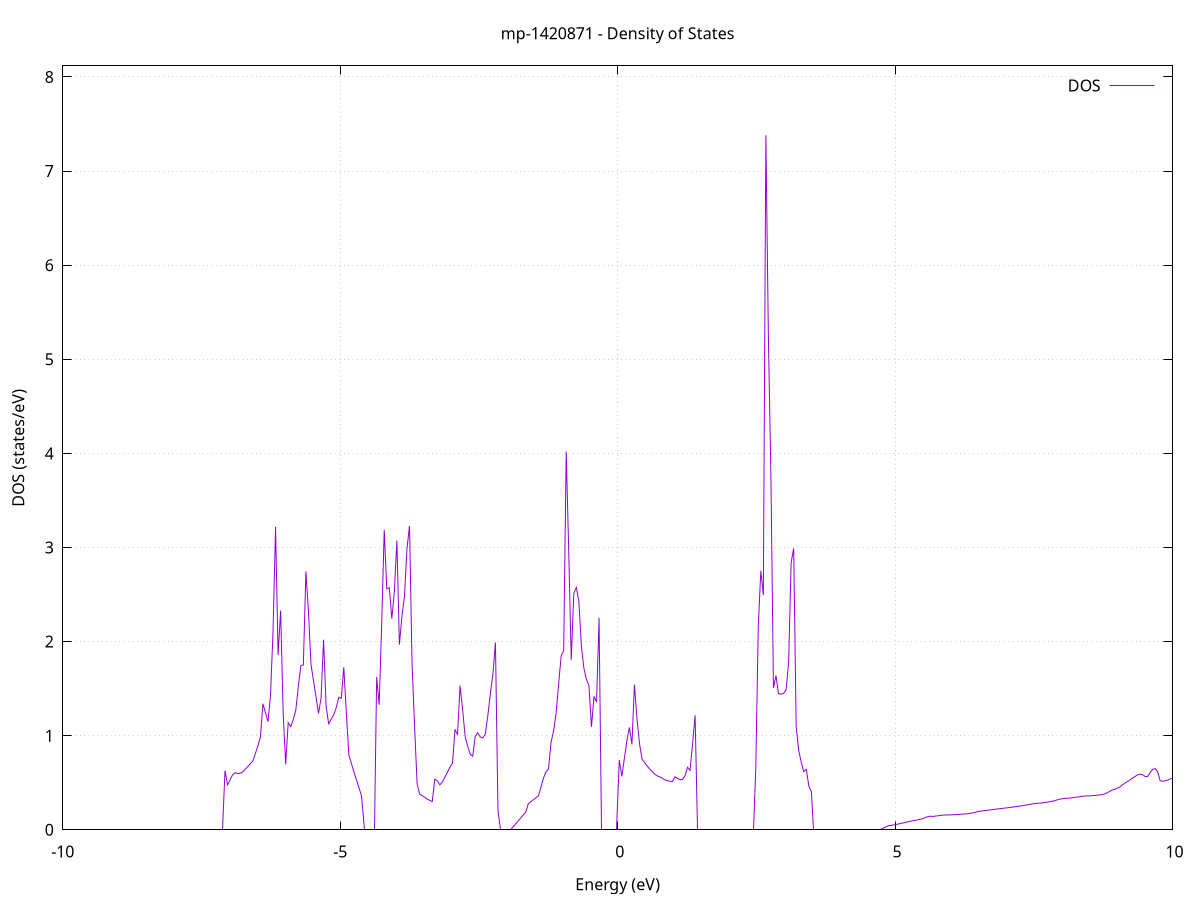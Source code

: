 set title 'mp-1420871 - Density of States'
set xlabel 'Energy (eV)'
set ylabel 'DOS (states/eV)'
set grid
set xrange [-10:10]
set yrange [0:8.118]
set xzeroaxis lt -1
set terminal png size 800,600
set output 'mp-1420871_dos_gnuplot.png'
plot '-' using 1:2 with lines title 'DOS'
-45.019900 0.000000
-44.974300 0.000000
-44.928800 0.000000
-44.883200 0.000000
-44.837700 0.000000
-44.792100 0.000000
-44.746600 0.000000
-44.701000 0.000000
-44.655500 0.000000
-44.609900 0.000000
-44.564400 0.000000
-44.518800 0.000000
-44.473300 0.000000
-44.427700 0.000000
-44.382200 0.000000
-44.336600 0.000000
-44.291100 0.000000
-44.245500 0.000000
-44.200000 0.000000
-44.154400 0.000000
-44.108900 0.000000
-44.063300 0.000000
-44.017800 0.000000
-43.972200 0.000000
-43.926700 0.000000
-43.881100 0.000000
-43.835600 0.000000
-43.790000 0.000000
-43.744500 0.000000
-43.698900 0.000000
-43.653400 0.000000
-43.607800 0.000000
-43.562200 0.000000
-43.516700 0.000000
-43.471100 0.000000
-43.425600 0.000000
-43.380000 0.000000
-43.334500 0.000000
-43.288900 0.000000
-43.243400 0.000000
-43.197800 0.000000
-43.152300 0.000000
-43.106700 0.000000
-43.061200 0.000000
-43.015600 0.000000
-42.970100 0.000000
-42.924500 0.000000
-42.879000 0.000000
-42.833400 0.000000
-42.787900 0.000000
-42.742300 0.000000
-42.696800 0.000000
-42.651200 0.000000
-42.605700 0.000000
-42.560100 0.000000
-42.514600 0.000000
-42.469000 0.000000
-42.423500 0.000000
-42.377900 0.000000
-42.332400 0.000000
-42.286800 0.000000
-42.241300 0.000000
-42.195700 0.000000
-42.150200 0.000000
-42.104600 0.000000
-42.059100 0.000000
-42.013500 0.000000
-41.968000 0.000000
-41.922400 0.000000
-41.876900 0.000000
-41.831300 0.000000
-41.785800 0.000000
-41.740200 0.000000
-41.694700 0.000000
-41.649100 0.000000
-41.603600 0.000000
-41.558000 0.000000
-41.512500 0.000000
-41.466900 0.000000
-41.421400 0.000000
-41.375800 0.000000
-41.330300 0.000000
-41.284700 0.000000
-41.239200 0.000000
-41.193600 0.000000
-41.148100 0.000000
-41.102500 0.000000
-41.057000 0.000000
-41.011400 0.000000
-40.965900 0.000000
-40.920300 0.000000
-40.874800 6.361300
-40.829200 15.277100
-40.783700 4.382700
-40.738100 3.978700
-40.692600 5.255300
-40.647000 8.543700
-40.601500 8.679000
-40.555900 0.000000
-40.510400 0.000000
-40.464800 0.000000
-40.419300 0.000000
-40.373700 0.000000
-40.328200 0.000000
-40.282600 0.000000
-40.237100 0.000000
-40.191500 0.000000
-40.146000 0.000000
-40.100400 0.000000
-40.054900 0.000000
-40.009300 0.000000
-39.963800 0.000000
-39.918200 0.000000
-39.872700 0.000000
-39.827100 0.000000
-39.781600 0.000000
-39.736000 0.000000
-39.690500 0.000000
-39.644900 0.000000
-39.599400 0.000000
-39.553800 0.000000
-39.508300 0.000000
-39.462700 0.000000
-39.417200 0.000000
-39.371600 0.000000
-39.326100 0.000000
-39.280500 0.000000
-39.235000 0.000000
-39.189400 0.000000
-39.143900 0.000000
-39.098300 0.000000
-39.052800 0.000000
-39.007200 0.000000
-38.961700 0.000000
-38.916100 0.000000
-38.870600 0.000000
-38.825000 0.000000
-38.779500 0.000000
-38.733900 0.000000
-38.688400 0.000000
-38.642800 0.000000
-38.597300 0.000000
-38.551700 0.000000
-38.506200 0.000000
-38.460600 0.000000
-38.415100 0.000000
-38.369500 0.000000
-38.323900 0.000000
-38.278400 0.000000
-38.232800 0.000000
-38.187300 0.000000
-38.141700 0.000000
-38.096200 0.000000
-38.050600 0.000000
-38.005100 0.000000
-37.959500 0.000000
-37.914000 0.000000
-37.868400 0.000000
-37.822900 0.000000
-37.777300 0.000000
-37.731800 0.000000
-37.686200 0.000000
-37.640700 0.000000
-37.595100 0.000000
-37.549600 0.000000
-37.504000 0.000000
-37.458500 0.000000
-37.412900 0.000000
-37.367400 0.000000
-37.321800 0.000000
-37.276300 0.000000
-37.230700 0.000000
-37.185200 0.000000
-37.139600 0.000000
-37.094100 0.000000
-37.048500 0.000000
-37.003000 0.000000
-36.957400 0.000000
-36.911900 0.000000
-36.866300 0.000000
-36.820800 0.000000
-36.775200 0.000000
-36.729700 0.000000
-36.684100 0.000000
-36.638600 0.000000
-36.593000 0.000000
-36.547500 0.000000
-36.501900 0.000000
-36.456400 0.000000
-36.410800 0.000000
-36.365300 0.000000
-36.319700 0.000000
-36.274200 0.000000
-36.228600 0.000000
-36.183100 0.000000
-36.137500 0.000000
-36.092000 0.000000
-36.046400 0.000000
-36.000900 0.000000
-35.955300 0.000000
-35.909800 0.000000
-35.864200 0.000000
-35.818700 0.000000
-35.773100 0.000000
-35.727600 0.000000
-35.682000 0.000000
-35.636500 0.000000
-35.590900 0.000000
-35.545400 0.000000
-35.499800 0.000000
-35.454300 0.000000
-35.408700 0.000000
-35.363200 0.000000
-35.317600 0.000000
-35.272100 0.000000
-35.226500 0.000000
-35.181000 0.000000
-35.135400 0.000000
-35.089900 0.000000
-35.044300 0.000000
-34.998800 0.000000
-34.953200 0.000000
-34.907700 0.000000
-34.862100 0.000000
-34.816600 0.000000
-34.771000 0.000000
-34.725500 0.000000
-34.679900 0.000000
-34.634400 0.000000
-34.588800 0.000000
-34.543300 0.000000
-34.497700 0.000000
-34.452200 0.000000
-34.406600 0.000000
-34.361100 0.000000
-34.315500 0.000000
-34.270000 0.000000
-34.224400 0.000000
-34.178900 0.000000
-34.133300 0.000000
-34.087800 0.000000
-34.042200 0.000000
-33.996700 0.000000
-33.951100 0.000000
-33.905600 0.000000
-33.860000 0.000000
-33.814500 0.000000
-33.768900 0.000000
-33.723400 0.000000
-33.677800 0.000000
-33.632300 0.000000
-33.586700 0.000000
-33.541200 0.000000
-33.495600 0.000000
-33.450100 0.000000
-33.404500 0.000000
-33.359000 0.000000
-33.313400 0.000000
-33.267900 0.000000
-33.222300 0.000000
-33.176800 0.000000
-33.131200 0.000000
-33.085700 0.000000
-33.040100 0.000000
-32.994500 0.000000
-32.949000 0.000000
-32.903400 0.000000
-32.857900 0.000000
-32.812300 0.000000
-32.766800 0.000000
-32.721200 0.000000
-32.675700 0.000000
-32.630100 0.000000
-32.584600 0.000000
-32.539000 0.000000
-32.493500 0.000000
-32.447900 0.000000
-32.402400 0.000000
-32.356800 0.000000
-32.311300 0.000000
-32.265700 0.000000
-32.220200 0.000000
-32.174600 0.000000
-32.129100 0.000000
-32.083500 0.000000
-32.038000 0.000000
-31.992400 0.000000
-31.946900 0.000000
-31.901300 0.000000
-31.855800 0.000000
-31.810200 0.000000
-31.764700 0.000000
-31.719100 0.000000
-31.673600 0.000000
-31.628000 0.000000
-31.582500 0.000000
-31.536900 0.000000
-31.491400 0.000000
-31.445800 0.000000
-31.400300 0.000000
-31.354700 0.000000
-31.309200 0.000000
-31.263600 0.000000
-31.218100 0.000000
-31.172500 0.000000
-31.127000 0.000000
-31.081400 0.000000
-31.035900 0.000000
-30.990300 0.000000
-30.944800 0.000000
-30.899200 0.000000
-30.853700 0.000000
-30.808100 0.000000
-30.762600 0.000000
-30.717000 0.000000
-30.671500 0.000000
-30.625900 0.000000
-30.580400 0.000000
-30.534800 0.000000
-30.489300 0.000000
-30.443700 0.000000
-30.398200 0.000000
-30.352600 0.000000
-30.307100 0.000000
-30.261500 0.000000
-30.216000 0.000000
-30.170400 0.000000
-30.124900 0.000000
-30.079300 0.000000
-30.033800 0.000000
-29.988200 0.000000
-29.942700 0.000000
-29.897100 0.000000
-29.851600 0.000000
-29.806000 0.000000
-29.760500 0.000000
-29.714900 0.000000
-29.669400 0.000000
-29.623800 0.000000
-29.578300 0.000000
-29.532700 0.000000
-29.487200 0.000000
-29.441600 0.000000
-29.396100 0.000000
-29.350500 0.000000
-29.305000 0.000000
-29.259400 0.000000
-29.213900 0.000000
-29.168300 0.000000
-29.122800 0.000000
-29.077200 0.000000
-29.031700 0.000000
-28.986100 0.000000
-28.940600 0.000000
-28.895000 0.000000
-28.849500 0.000000
-28.803900 0.000000
-28.758400 0.000000
-28.712800 0.000000
-28.667300 0.000000
-28.621700 0.000000
-28.576200 0.000000
-28.530600 0.000000
-28.485100 0.000000
-28.439500 0.000000
-28.394000 0.000000
-28.348400 0.000000
-28.302900 0.000000
-28.257300 0.000000
-28.211800 0.000000
-28.166200 0.000000
-28.120700 0.000000
-28.075100 0.000000
-28.029600 0.000000
-27.984000 0.000000
-27.938500 0.000000
-27.892900 0.000000
-27.847400 0.000000
-27.801800 0.000000
-27.756300 0.000000
-27.710700 0.000000
-27.665100 0.000000
-27.619600 0.000000
-27.574000 0.000000
-27.528500 0.000000
-27.482900 0.000000
-27.437400 0.000000
-27.391800 0.000000
-27.346300 0.000000
-27.300700 0.000000
-27.255200 0.000000
-27.209600 0.000000
-27.164100 0.000000
-27.118500 0.000000
-27.073000 0.000000
-27.027400 0.000000
-26.981900 0.000000
-26.936300 0.000000
-26.890800 0.000000
-26.845200 0.000000
-26.799700 0.000000
-26.754100 0.000000
-26.708600 0.000000
-26.663000 0.000000
-26.617500 0.000000
-26.571900 0.000000
-26.526400 0.000000
-26.480800 0.000000
-26.435300 0.000000
-26.389700 0.000000
-26.344200 0.000000
-26.298600 0.000000
-26.253100 0.000000
-26.207500 0.000000
-26.162000 0.000000
-26.116400 0.000000
-26.070900 0.000000
-26.025300 0.000000
-25.979800 0.000000
-25.934200 0.000000
-25.888700 0.000000
-25.843100 0.000000
-25.797600 0.000000
-25.752000 0.000000
-25.706500 0.000000
-25.660900 0.000000
-25.615400 0.000000
-25.569800 0.000000
-25.524300 0.000000
-25.478700 0.000000
-25.433200 0.000000
-25.387600 0.000000
-25.342100 0.000000
-25.296500 0.000000
-25.251000 0.000000
-25.205400 0.000000
-25.159900 0.000000
-25.114300 0.000000
-25.068800 0.000000
-25.023200 0.000000
-24.977700 0.000000
-24.932100 0.000000
-24.886600 0.000000
-24.841000 0.000000
-24.795500 0.000000
-24.749900 0.000000
-24.704400 0.000000
-24.658800 0.000000
-24.613300 0.000000
-24.567700 0.000000
-24.522200 0.000000
-24.476600 0.000000
-24.431100 0.000000
-24.385500 0.000000
-24.340000 0.000000
-24.294400 0.000000
-24.248900 0.000000
-24.203300 0.000000
-24.157800 0.000000
-24.112200 0.000000
-24.066700 0.000000
-24.021100 0.000000
-23.975600 0.000000
-23.930000 0.000000
-23.884500 0.000000
-23.838900 0.000000
-23.793400 0.000000
-23.747800 0.000000
-23.702300 0.000000
-23.656700 0.000000
-23.611200 0.000000
-23.565600 0.000000
-23.520100 0.000000
-23.474500 0.000000
-23.429000 0.000000
-23.383400 0.000000
-23.337900 0.000000
-23.292300 0.000000
-23.246800 0.000000
-23.201200 0.000000
-23.155700 0.000000
-23.110100 0.000000
-23.064600 0.000000
-23.019000 0.000000
-22.973500 0.000000
-22.927900 0.000000
-22.882400 0.000000
-22.836800 0.000000
-22.791300 0.000000
-22.745700 0.000000
-22.700200 0.000000
-22.654600 0.000000
-22.609100 0.000000
-22.563500 0.000000
-22.518000 0.000000
-22.472400 0.000000
-22.426800 0.000000
-22.381300 0.000000
-22.335700 0.000000
-22.290200 0.000000
-22.244600 0.000000
-22.199100 0.000000
-22.153500 0.000000
-22.108000 0.000000
-22.062400 0.000000
-22.016900 0.000000
-21.971300 0.000000
-21.925800 0.000000
-21.880200 0.000000
-21.834700 0.000000
-21.789100 0.000000
-21.743600 0.000000
-21.698000 0.000000
-21.652500 0.000000
-21.606900 0.000000
-21.561400 0.000000
-21.515800 0.000000
-21.470300 0.000000
-21.424700 0.000000
-21.379200 0.000000
-21.333600 0.000000
-21.288100 0.000000
-21.242500 0.000000
-21.197000 0.000000
-21.151400 0.000000
-21.105900 0.000000
-21.060300 0.000000
-21.014800 0.000000
-20.969200 0.000000
-20.923700 0.000000
-20.878100 0.000000
-20.832600 0.000000
-20.787000 0.000000
-20.741500 0.000000
-20.695900 0.000000
-20.650400 0.000000
-20.604800 0.000000
-20.559300 0.000000
-20.513700 0.000000
-20.468200 0.000000
-20.422600 0.000000
-20.377100 0.000000
-20.331500 0.000000
-20.286000 0.000000
-20.240400 0.000000
-20.194900 0.000000
-20.149300 0.000000
-20.103800 0.000000
-20.058200 0.000000
-20.012700 0.000000
-19.967100 0.000000
-19.921600 0.000000
-19.876000 0.000000
-19.830500 0.000000
-19.784900 0.290800
-19.739400 0.280200
-19.693800 0.313400
-19.648300 0.346500
-19.602700 0.355900
-19.557200 0.338300
-19.511600 0.355200
-19.466100 0.372100
-19.420500 0.389000
-19.375000 0.396000
-19.329400 0.409400
-19.283900 0.422700
-19.238300 0.439400
-19.192800 0.456400
-19.147200 0.473500
-19.101700 0.505200
-19.056100 0.539400
-19.010600 0.571900
-18.965000 0.605600
-18.919500 0.642200
-18.873900 0.678700
-18.828400 0.811000
-18.782800 0.977400
-18.737300 1.179200
-18.691700 1.439800
-18.646200 2.780300
-18.600600 1.683700
-18.555100 1.246300
-18.509500 1.160600
-18.464000 1.034300
-18.418400 0.000000
-18.372900 3.760200
-18.327300 5.581200
-18.281800 2.257500
-18.236200 1.580300
-18.190700 1.289900
-18.145100 1.122200
-18.099600 0.987400
-18.054000 0.930500
-18.008500 0.757500
-17.962900 0.000000
-17.917400 0.000000
-17.871800 0.000000
-17.826300 0.000000
-17.780700 0.000000
-17.735200 0.000000
-17.689600 0.000000
-17.644100 0.000000
-17.598500 0.000000
-17.553000 0.000000
-17.507400 0.000000
-17.461900 0.000000
-17.416300 0.000000
-17.370800 0.000000
-17.325200 0.000000
-17.279700 0.000000
-17.234100 0.000000
-17.188600 0.000000
-17.143000 0.000000
-17.097400 0.000000
-17.051900 0.000000
-17.006300 0.000000
-16.960800 0.000000
-16.915200 0.000000
-16.869700 0.000000
-16.824100 0.000000
-16.778600 0.000000
-16.733000 0.000000
-16.687500 0.000000
-16.641900 0.000000
-16.596400 0.000000
-16.550800 0.000000
-16.505300 0.000000
-16.459700 0.000000
-16.414200 0.000000
-16.368600 0.000000
-16.323100 0.000000
-16.277500 0.000000
-16.232000 0.000000
-16.186400 0.000000
-16.140900 0.000000
-16.095300 0.000000
-16.049800 0.000000
-16.004200 0.000000
-15.958700 0.000000
-15.913100 0.000000
-15.867600 0.000000
-15.822000 0.000000
-15.776500 0.000000
-15.730900 0.000000
-15.685400 0.000000
-15.639800 0.000000
-15.594300 0.000000
-15.548700 0.000000
-15.503200 0.000000
-15.457600 0.000000
-15.412100 0.000000
-15.366500 0.000000
-15.321000 0.000000
-15.275400 0.000000
-15.229900 0.000000
-15.184300 0.000000
-15.138800 0.000000
-15.093200 0.000000
-15.047700 0.000000
-15.002100 0.000000
-14.956600 0.000000
-14.911000 0.000000
-14.865500 0.000000
-14.819900 0.000000
-14.774400 0.000000
-14.728800 0.000000
-14.683300 0.000000
-14.637700 0.000000
-14.592200 0.000000
-14.546600 0.000000
-14.501100 0.000000
-14.455500 0.000000
-14.410000 0.000000
-14.364400 0.000000
-14.318900 0.000000
-14.273300 0.000000
-14.227800 0.000000
-14.182200 0.000000
-14.136700 0.000000
-14.091100 0.000000
-14.045600 0.000000
-14.000000 0.000000
-13.954500 0.000000
-13.908900 0.000000
-13.863400 0.000000
-13.817800 0.000000
-13.772300 0.000000
-13.726700 0.000000
-13.681200 0.000000
-13.635600 0.000000
-13.590100 0.000000
-13.544500 0.000000
-13.499000 0.000000
-13.453400 0.000000
-13.407900 0.000000
-13.362300 0.000000
-13.316800 0.000000
-13.271200 0.000000
-13.225700 0.000000
-13.180100 0.000000
-13.134600 0.000000
-13.089000 0.000000
-13.043500 0.000000
-12.997900 0.000000
-12.952400 0.000000
-12.906800 0.000000
-12.861300 0.000000
-12.815700 0.000000
-12.770200 0.000000
-12.724600 0.000000
-12.679100 0.000000
-12.633500 0.000000
-12.588000 0.000000
-12.542400 0.000000
-12.496900 0.000000
-12.451300 0.000000
-12.405800 0.000000
-12.360200 0.000000
-12.314700 0.000000
-12.269100 0.000000
-12.223600 0.000000
-12.178000 0.000000
-12.132500 0.000000
-12.086900 0.000000
-12.041400 0.000000
-11.995800 0.000000
-11.950300 0.000000
-11.904700 0.000000
-11.859200 0.000000
-11.813600 0.000000
-11.768000 0.000000
-11.722500 0.000000
-11.676900 0.000000
-11.631400 0.000000
-11.585800 0.000000
-11.540300 0.000000
-11.494700 0.000000
-11.449200 0.000000
-11.403600 0.000000
-11.358100 0.000000
-11.312500 0.000000
-11.267000 0.000000
-11.221400 0.000000
-11.175900 0.000000
-11.130300 0.000000
-11.084800 0.000000
-11.039200 0.000000
-10.993700 0.000000
-10.948100 0.000000
-10.902600 0.000000
-10.857000 0.000000
-10.811500 0.000000
-10.765900 0.000000
-10.720400 0.000000
-10.674800 0.000000
-10.629300 0.000000
-10.583700 0.000000
-10.538200 0.000000
-10.492600 0.000000
-10.447100 0.000000
-10.401500 0.000000
-10.356000 0.000000
-10.310400 0.000000
-10.264900 0.000000
-10.219300 0.000000
-10.173800 0.000000
-10.128200 0.000000
-10.082700 0.000000
-10.037100 0.000000
-9.991600 0.000000
-9.946000 0.000000
-9.900500 0.000000
-9.854900 0.000000
-9.809400 0.000000
-9.763800 0.000000
-9.718300 0.000000
-9.672700 0.000000
-9.627200 0.000000
-9.581600 0.000000
-9.536100 0.000000
-9.490500 0.000000
-9.445000 0.000000
-9.399400 0.000000
-9.353900 0.000000
-9.308300 0.000000
-9.262800 0.000000
-9.217200 0.000000
-9.171700 0.000000
-9.126100 0.000000
-9.080600 0.000000
-9.035000 0.000000
-8.989500 0.000000
-8.943900 0.000000
-8.898400 0.000000
-8.852800 0.000000
-8.807300 0.000000
-8.761700 0.000000
-8.716200 0.000000
-8.670600 0.000000
-8.625100 0.000000
-8.579500 0.000000
-8.534000 0.000000
-8.488400 0.000000
-8.442900 0.000000
-8.397300 0.000000
-8.351800 0.000000
-8.306200 0.000000
-8.260700 0.000000
-8.215100 0.000000
-8.169600 0.000000
-8.124000 0.000000
-8.078500 0.000000
-8.032900 0.000000
-7.987400 0.000000
-7.941800 0.000000
-7.896300 0.000000
-7.850700 0.000000
-7.805200 0.000000
-7.759600 0.000000
-7.714100 0.000000
-7.668500 0.000000
-7.623000 0.000000
-7.577400 0.000000
-7.531900 0.000000
-7.486300 0.000000
-7.440800 0.000000
-7.395200 0.000000
-7.349700 0.000000
-7.304100 0.000000
-7.258600 0.000000
-7.213000 0.000000
-7.167500 0.000000
-7.121900 0.000000
-7.076400 0.628200
-7.030800 0.477300
-6.985300 0.530400
-6.939700 0.583500
-6.894200 0.606700
-6.848600 0.597200
-6.803100 0.600700
-6.757500 0.614200
-6.712000 0.643200
-6.666400 0.672300
-6.620900 0.701300
-6.575300 0.730400
-6.529700 0.808500
-6.484200 0.889300
-6.438600 0.983800
-6.393100 1.339500
-6.347500 1.244100
-6.302000 1.148700
-6.256400 1.429200
-6.210900 2.108800
-6.165300 3.219800
-6.119800 1.855500
-6.074200 2.330500
-6.028700 1.248300
-5.983100 0.695100
-5.937600 1.137400
-5.892000 1.095600
-5.846500 1.170300
-5.800900 1.270200
-5.755400 1.520700
-5.709800 1.744000
-5.664300 1.752600
-5.618700 2.746100
-5.573200 2.330500
-5.527600 1.762300
-5.482100 1.585500
-5.436500 1.411500
-5.391000 1.237600
-5.345400 1.399200
-5.299900 2.020200
-5.254300 1.313900
-5.208800 1.126500
-5.163200 1.174600
-5.117700 1.222700
-5.072100 1.297200
-5.026600 1.408000
-4.981000 1.397300
-4.935500 1.726300
-4.889900 1.241900
-4.844400 0.796500
-4.798800 0.705100
-4.753300 0.615100
-4.707700 0.531000
-4.662200 0.446800
-4.616600 0.362700
-4.571100 0.000000
-4.525500 0.000000
-4.480000 0.000000
-4.434400 0.000000
-4.388900 0.000000
-4.343300 1.624100
-4.297800 1.328600
-4.252200 2.201900
-4.206700 3.186900
-4.161100 2.560500
-4.115600 2.572700
-4.070000 2.243600
-4.024500 2.529300
-3.978900 3.073000
-3.933400 1.967100
-3.887800 2.272100
-3.842300 2.476800
-3.796700 2.987500
-3.751200 3.228700
-3.705600 1.772400
-3.660100 1.104100
-3.614500 0.488800
-3.569000 0.380600
-3.523400 0.362700
-3.477900 0.344800
-3.432300 0.326900
-3.386800 0.312400
-3.341200 0.298900
-3.295700 0.537700
-3.250100 0.521500
-3.204600 0.477700
-3.159000 0.506300
-3.113500 0.559300
-3.067900 0.612200
-3.022400 0.665200
-2.976800 0.708000
-2.931300 1.066700
-2.885700 1.009700
-2.840200 1.531700
-2.794600 1.280200
-2.749100 0.994900
-2.703500 0.889300
-2.658000 0.803800
-2.612400 0.781800
-2.566900 0.992200
-2.521300 1.030800
-2.475800 0.985100
-2.430200 0.976500
-2.384700 1.018400
-2.339100 1.214600
-2.293600 1.449100
-2.248000 1.653500
-2.202500 1.990200
-2.156900 0.204000
-2.111400 0.000000
-2.065800 0.000000
-2.020300 0.000000
-1.974700 0.000000
-1.929200 0.000500
-1.883600 0.031700
-1.838100 0.062800
-1.792500 0.094000
-1.747000 0.125200
-1.701400 0.156400
-1.655900 0.187600
-1.610300 0.276500
-1.564800 0.298000
-1.519200 0.318800
-1.473700 0.339600
-1.428100 0.360400
-1.382600 0.449600
-1.337000 0.549900
-1.291500 0.615600
-1.245900 0.646000
-1.200300 0.933600
-1.154800 1.047100
-1.109200 1.238000
-1.063700 1.548900
-1.018100 1.848500
-0.972600 1.905800
-0.927000 4.019600
-0.881500 2.950200
-0.835900 1.805800
-0.790400 2.512600
-0.744800 2.574100
-0.699300 2.428400
-0.653700 1.951800
-0.608200 1.716100
-0.562600 1.597300
-0.517100 1.532500
-0.471500 1.093900
-0.426000 1.418900
-0.380400 1.357300
-0.334900 2.251900
-0.289300 0.000000
-0.243800 0.000000
-0.198200 0.000000
-0.152700 0.000000
-0.107100 0.000000
-0.061600 0.000000
-0.016000 0.000000
0.029500 0.741800
0.075100 0.566500
0.120600 0.756100
0.166200 0.945600
0.211700 1.088400
0.257300 0.907500
0.302800 1.541600
0.348400 1.180900
0.393900 0.917000
0.439500 0.751000
0.485000 0.714700
0.530600 0.678400
0.576100 0.646000
0.621700 0.618700
0.667200 0.591400
0.712800 0.573200
0.758300 0.562300
0.803900 0.547100
0.849400 0.531800
0.895000 0.521200
0.940500 0.516400
0.986100 0.511600
1.031600 0.563100
1.077200 0.547800
1.122700 0.532500
1.168300 0.534600
1.213800 0.573600
1.259400 0.663800
1.304900 0.632000
1.350500 0.914300
1.396000 1.215700
1.441600 0.000000
1.487100 0.000000
1.532700 0.000000
1.578200 0.000000
1.623800 0.000000
1.669300 0.000000
1.714900 0.000000
1.760400 0.000000
1.806000 0.000000
1.851500 0.000000
1.897100 0.000000
1.942600 0.000000
1.988200 0.000000
2.033700 0.000000
2.079300 0.000000
2.124800 0.000000
2.170400 0.000000
2.215900 0.000000
2.261500 0.000000
2.307000 0.000000
2.352600 0.000000
2.398100 0.000000
2.443700 0.000000
2.489200 0.639800
2.534800 2.161700
2.580300 2.751900
2.625900 2.494300
2.671400 7.380300
2.717000 5.227200
2.762500 3.747600
2.808100 1.507500
2.853600 1.638700
2.899200 1.445100
2.944700 1.441400
2.990300 1.449100
3.035800 1.486700
3.081400 1.778800
3.126900 2.840000
3.172500 2.989100
3.218000 1.093200
3.263600 0.841900
3.309100 0.716800
3.354700 0.617700
3.400200 0.642800
3.445800 0.463200
3.491300 0.406100
3.536900 0.000000
3.582400 0.000000
3.628000 0.000000
3.673500 0.000000
3.719100 0.000000
3.764600 0.000000
3.810200 0.000000
3.855700 0.000000
3.901300 0.000000
3.946800 0.000000
3.992400 0.000000
4.037900 0.000000
4.083500 0.000000
4.129100 0.000000
4.174600 0.000000
4.220200 0.000000
4.265700 0.000000
4.311300 0.000000
4.356800 0.000000
4.402400 0.000000
4.447900 0.000000
4.493500 0.000000
4.539000 0.000000
4.584600 0.000000
4.630100 0.000000
4.675700 0.000000
4.721200 0.002100
4.766800 0.011200
4.812300 0.024000
4.857900 0.039500
4.903400 0.045200
4.949000 0.048500
4.994500 0.053700
5.040100 0.059000
5.085600 0.064700
5.131200 0.070800
5.176700 0.077000
5.222300 0.083400
5.267800 0.089700
5.313400 0.094900
5.358900 0.099900
5.404500 0.105200
5.450000 0.111400
5.495600 0.118000
5.541100 0.129000
5.586700 0.139100
5.632200 0.145000
5.677800 0.141700
5.723300 0.145400
5.768900 0.148900
5.814400 0.152300
5.860000 0.155400
5.905500 0.156800
5.951100 0.157800
5.996600 0.158600
6.042200 0.159700
6.087700 0.161500
6.133300 0.163300
6.178800 0.165200
6.224400 0.167100
6.269900 0.168900
6.315500 0.170800
6.361000 0.175600
6.406600 0.180400
6.452100 0.186800
6.497700 0.193900
6.543200 0.198400
6.588800 0.201800
6.634300 0.205300
6.679900 0.208500
6.725400 0.211800
6.771000 0.215300
6.816500 0.219000
6.862100 0.222600
6.907600 0.226000
6.953200 0.228800
6.998700 0.231900
7.044300 0.235300
7.089800 0.238900
7.135400 0.242400
7.180900 0.246100
7.226500 0.250000
7.272000 0.254200
7.317600 0.258600
7.363100 0.263100
7.408700 0.267700
7.454200 0.272400
7.499800 0.276600
7.545300 0.279700
7.590900 0.282700
7.636400 0.284700
7.682000 0.288500
7.727500 0.292700
7.773100 0.296700
7.818600 0.301800
7.864200 0.308100
7.909700 0.315400
7.955300 0.322400
8.000800 0.328500
8.046400 0.333800
8.091900 0.334400
8.137500 0.336000
8.183000 0.339800
8.228600 0.343600
8.274100 0.347300
8.319700 0.351100
8.365200 0.354900
8.410800 0.358600
8.456300 0.360300
8.501900 0.360800
8.547400 0.362500
8.593000 0.364600
8.638500 0.367200
8.684100 0.370400
8.729600 0.374000
8.775200 0.380800
8.820700 0.393100
8.866300 0.407500
8.911800 0.423100
8.957400 0.429700
9.002900 0.441100
9.048500 0.453100
9.094000 0.476200
9.139600 0.494700
9.185100 0.511200
9.230700 0.529000
9.276200 0.547800
9.321800 0.565100
9.367400 0.582300
9.412900 0.590000
9.458500 0.586600
9.504000 0.568000
9.549600 0.565000
9.595100 0.605600
9.640700 0.642500
9.686200 0.650100
9.731800 0.617600
9.777300 0.521600
9.822900 0.514600
9.868400 0.520700
9.914000 0.527600
9.959500 0.538500
10.005100 0.555400
10.050600 0.578800
10.096200 0.624900
10.141700 0.665300
10.187300 0.685800
10.232800 0.712800
10.278400 0.751100
10.323900 0.729100
10.369500 0.668700
10.415000 0.644500
10.460600 0.639900
10.506100 0.652000
10.551700 0.663200
10.597200 0.654400
10.642800 0.645300
10.688300 0.670100
10.733900 0.511400
10.779400 0.580100
10.825000 0.630400
10.870500 0.526700
10.916100 0.477800
10.961600 0.488900
11.007200 0.493900
11.052700 0.498700
11.098300 0.521600
11.143800 0.575100
11.189400 0.581800
11.234900 0.584800
11.280500 0.597800
11.326000 0.638100
11.371600 0.653600
11.417100 0.687100
11.462700 0.685700
11.508200 0.681600
11.553800 0.676300
11.599300 0.720400
11.644900 0.696400
11.690400 0.688100
11.736000 0.597200
11.781500 0.527500
11.827100 0.539000
11.872600 0.559100
11.918200 0.589700
11.963700 0.669200
12.009300 0.771300
12.054800 0.881400
12.100400 0.927800
12.145900 0.955600
12.191500 1.004000
12.237000 0.885400
12.282600 0.804200
12.328100 0.800200
12.373700 0.810200
12.419200 0.825600
12.464800 0.871200
12.510300 0.844200
12.555900 0.864100
12.601400 0.856900
12.647000 0.888600
12.692500 0.869700
12.738100 0.860700
12.783600 0.847500
12.829200 0.853000
12.874700 0.847000
12.920300 0.861100
12.965800 0.926800
13.011400 0.999200
13.056900 1.029500
13.102500 1.054500
13.148000 1.056100
13.193600 1.048600
13.239100 1.087000
13.284700 1.179200
13.330200 1.331100
13.375800 1.653000
13.421300 1.707500
13.466900 1.726000
13.512400 1.572500
13.558000 1.472800
13.603500 1.197000
13.649100 0.951500
13.694600 0.766600
13.740200 0.532300
13.785700 0.428700
13.831300 0.357500
13.876800 0.369000
13.922400 0.421500
13.967900 0.575300
14.013500 0.598200
14.059000 0.551900
14.104600 0.501100
14.150100 0.494500
14.195700 0.506400
14.241200 0.596900
14.286800 0.682400
14.332300 0.732200
14.377900 0.773100
14.423400 0.797500
14.469000 0.826500
14.514500 0.867500
14.560100 0.913400
14.605600 0.950300
14.651200 0.995000
14.696800 1.167900
14.742300 1.267800
14.787900 1.224200
14.833400 1.256200
14.879000 1.230800
14.924500 1.192500
14.970100 1.095700
15.015600 0.857300
15.061200 0.671800
15.106700 0.579600
15.152300 0.573500
15.197800 0.647600
15.243400 0.676400
15.288900 0.709200
15.334500 0.724800
15.380000 0.771700
15.425600 0.729100
15.471100 0.680100
15.516700 0.659900
15.562200 0.641000
15.607800 0.638500
15.653300 0.751000
15.698900 0.718200
15.744400 0.699900
15.790000 0.690300
15.835500 0.680700
15.881100 0.675200
15.926600 0.668300
15.972200 0.660400
16.017700 0.652400
16.063300 0.645600
16.108800 0.638800
16.154400 0.634000
16.199900 0.631100
16.245500 0.629500
16.291000 0.628100
16.336600 0.627000
16.382100 0.627100
16.427700 0.627600
16.473200 0.627200
16.518800 0.625900
16.564300 0.629800
16.609900 0.657700
16.655400 0.609300
16.701000 0.590600
16.746500 0.561100
16.792100 0.533200
16.837600 0.522500
16.883200 0.525900
16.928700 0.538600
16.974300 0.561500
17.019800 0.588000
17.065400 0.630600
17.110900 0.663500
17.156500 0.703300
17.202000 0.763700
17.247600 0.844500
17.293100 0.967200
17.338700 0.977000
17.384200 0.982400
17.429800 0.973000
17.475300 1.019900
17.520900 0.905300
17.566400 0.846200
17.612000 0.827900
17.657500 0.814700
17.703100 0.794100
17.748600 0.786800
17.794200 0.794500
17.839700 0.763900
17.885300 0.761900
17.930800 0.780300
17.976400 0.811800
18.021900 0.835000
18.067500 0.892300
18.113000 0.941700
18.158600 0.976100
18.204100 1.025400
18.249700 0.975600
18.295200 0.901500
18.340800 0.903100
18.386300 0.906900
18.431900 0.911600
18.477400 0.918100
18.523000 0.937100
18.568500 0.961000
18.614100 0.962500
18.659600 0.973000
18.705200 0.981900
18.750700 1.051700
18.796300 1.081700
18.841800 1.103100
18.887400 1.117100
18.932900 1.136000
18.978500 1.171700
19.024000 1.186600
19.069600 1.189300
19.115100 1.037900
19.160700 1.011700
19.206200 1.012200
19.251800 0.984100
19.297300 1.158500
19.342900 1.370100
19.388400 1.177100
19.434000 1.218600
19.479500 1.296900
19.525100 1.248300
19.570600 1.238200
19.616200 1.226200
19.661700 0.979900
19.707300 0.957700
19.752800 0.954900
19.798400 0.955000
19.843900 0.936100
19.889500 0.935900
19.935000 0.913500
19.980600 0.901700
20.026200 0.899200
20.071700 0.907800
20.117300 1.040700
20.162800 1.092000
20.208400 1.122000
20.253900 1.149700
20.299500 1.160400
20.345000 1.170200
20.390600 1.175600
20.436100 1.202000
20.481700 1.257400
20.527200 1.041500
20.572800 0.919500
20.618300 0.942300
20.663900 0.979500
20.709400 0.911000
20.755000 0.854500
20.800500 0.803700
20.846100 0.847500
20.891600 0.958700
20.937200 0.958100
20.982700 0.899100
21.028300 0.847700
21.073800 0.805600
21.119400 0.539500
21.164900 0.539700
21.210500 0.548000
21.256000 0.561700
21.301600 0.578300
21.347100 0.613800
21.392700 0.656100
21.438200 0.675900
21.483800 0.716500
21.529300 0.748500
21.574900 0.769200
21.620400 0.783500
21.666000 0.779000
21.711500 0.772100
21.757100 0.783200
21.802600 0.772100
21.848200 0.730800
21.893700 0.720500
21.939300 0.733900
21.984800 0.745700
22.030400 0.739800
22.075900 0.715600
22.121500 0.719700
22.167000 0.711500
22.212600 0.762900
22.258100 0.839700
22.303700 0.718300
22.349200 0.683800
22.394800 0.647900
22.440300 0.620200
22.485900 0.603100
22.531400 0.523700
22.577000 0.462900
22.622500 0.427100
22.668100 0.417000
22.713600 0.424900
22.759200 0.450800
22.804700 0.476200
22.850300 0.502000
22.895800 0.522400
22.941400 0.584700
22.986900 0.667900
23.032500 0.746500
23.078000 0.771200
23.123600 0.806500
23.169100 0.851100
23.214700 0.883700
23.260200 0.889400
23.305800 0.916500
23.351300 0.945100
23.396900 1.033500
23.442400 1.049500
23.488000 0.961900
23.533500 0.899700
23.579100 0.912100
23.624600 0.923100
23.670200 0.944600
23.715700 1.019800
23.761300 1.178400
23.806800 1.308200
23.852400 1.341100
23.897900 1.319300
23.943500 1.488100
23.989000 1.345600
24.034600 1.362900
24.080100 1.291500
24.125700 1.274500
24.171200 1.161700
24.216800 1.051600
24.262300 0.983600
24.307900 0.889100
24.353400 0.829900
24.399000 0.793100
24.444500 0.719800
24.490100 0.684400
24.535600 0.662700
24.581200 0.627700
24.626700 0.612000
24.672300 0.620300
24.717800 0.668100
24.763400 0.763500
24.808900 0.732400
24.854500 0.721000
24.900000 0.695400
24.945600 0.728900
24.991100 0.795400
25.036700 0.869800
25.082200 0.952100
25.127800 0.965800
25.173300 0.969400
25.218900 0.991000
25.264500 0.991200
25.310000 0.932800
25.355600 0.909800
25.401100 0.917600
25.446700 0.940700
25.492200 0.999000
25.537800 1.137300
25.583300 1.326700
25.628900 1.722600
25.674400 2.512600
25.720000 6.201300
25.765500 2.604300
25.811100 2.211100
25.856600 1.827800
25.902200 1.489300
25.947700 1.322800
25.993300 1.263800
26.038800 1.289700
26.084400 1.327300
26.129900 1.131300
26.175500 0.986800
26.221000 0.968900
26.266600 0.982100
26.312100 1.012600
26.357700 1.080900
26.403200 1.162500
26.448800 1.209700
26.494300 1.193600
26.539900 1.222400
26.585400 1.229800
26.631000 1.189200
26.676500 1.219300
26.722100 1.216300
26.767600 1.093500
26.813200 1.055500
26.858700 0.968000
26.904300 0.916400
26.949800 0.874900
26.995400 0.854300
27.040900 0.839400
27.086500 0.828000
27.132000 0.728800
27.177600 0.692700
27.223100 0.671700
27.268700 0.695200
27.314200 0.766200
27.359800 0.843100
27.405300 0.893700
27.450900 0.910800
27.496400 0.917300
27.542000 0.938500
27.587500 0.946200
27.633100 1.032300
27.678600 1.035900
27.724200 0.918900
27.769700 0.835700
27.815300 0.776600
27.860800 0.769100
27.906400 0.785900
27.951900 0.792000
27.997500 0.810800
28.043000 0.879900
28.088600 0.901900
28.134100 0.882300
28.179700 0.904300
28.225200 0.915400
28.270800 0.967500
28.316300 1.039500
28.361900 0.943200
28.407400 0.921200
28.453000 0.945600
28.498500 0.947800
28.544100 0.953500
28.589600 0.964000
28.635200 0.973600
28.680700 0.954500
28.726300 0.963500
28.771800 0.916500
28.817400 0.917200
28.862900 0.938000
28.908500 0.945700
28.954000 0.935600
28.999600 0.926700
29.045100 0.942900
29.090700 0.964500
29.136200 1.014600
29.181800 1.051600
29.227300 1.027800
29.272900 1.063000
29.318400 1.021400
29.364000 1.041100
29.409500 1.096200
29.455100 1.105500
29.500600 1.098200
29.546200 1.093200
29.591700 1.123400
29.637300 1.231100
29.682800 1.443400
29.728400 1.451800
29.773900 1.411600
29.819500 1.397100
29.865000 1.435900
29.910600 1.349400
29.956100 1.205200
30.001700 1.214200
30.047200 1.212000
30.092800 1.188500
30.138300 1.202400
30.183900 1.190800
30.229400 1.252900
30.275000 1.381300
30.320500 1.274200
30.366100 1.238800
30.411600 1.201100
30.457200 1.174400
30.502700 1.192700
30.548300 1.220700
30.593900 1.201300
30.639400 1.212400
30.685000 1.143300
30.730500 1.123300
30.776100 1.088200
30.821600 1.047700
30.867200 0.984900
30.912700 0.925100
30.958300 0.907900
31.003800 0.932300
31.049400 0.973700
31.094900 0.955300
31.140500 1.063100
31.186000 0.977200
31.231600 0.976700
31.277100 0.989700
31.322700 1.006600
31.368200 1.017000
31.413800 1.093000
31.459300 0.967300
31.504900 0.963300
31.550400 0.974700
31.596000 0.912600
31.641500 0.922000
31.687100 0.946300
31.732600 1.019500
31.778200 1.122300
31.823700 1.112400
31.869300 1.156700
31.914800 1.158900
31.960400 1.165400
32.005900 1.194400
32.051500 1.214700
32.097000 1.240500
32.142600 1.288100
32.188100 1.298900
32.233700 1.271200
32.279200 1.385600
32.324800 1.444500
32.370300 1.402900
32.415900 1.252000
32.461400 1.305500
32.507000 1.319200
32.552500 1.264600
32.598100 1.280900
32.643600 1.304500
32.689200 1.406300
32.734700 1.626100
32.780300 1.588400
32.825800 1.605700
32.871400 1.553500
32.916900 1.438200
32.962500 1.302200
33.008000 1.198100
33.053600 1.113400
33.099100 1.084800
33.144700 1.059600
33.190200 1.148900
33.235800 1.187400
33.281300 1.116600
33.326900 1.055400
33.372400 1.025100
33.418000 0.998700
33.463500 0.975100
33.509100 0.984000
33.554600 0.983300
33.600200 1.029900
33.645700 1.125200
33.691300 1.104000
33.736800 0.993700
33.782400 0.919200
33.827900 0.904400
33.873500 0.888600
33.919000 0.820900
33.964600 0.817200
34.010100 0.866200
34.055700 0.913700
34.101200 1.018000
34.146800 1.092200
34.192300 1.130200
34.237900 1.195400
34.283400 1.368300
34.329000 1.392900
34.374500 1.398800
34.420100 1.418100
34.465600 1.424100
34.511200 1.384100
34.556700 1.344100
34.602300 1.330400
34.647800 1.234200
34.693400 1.128800
34.738900 1.075700
34.784500 1.012500
34.830000 0.985200
34.875600 1.044500
34.921100 1.099500
34.966700 1.157600
35.012200 1.148800
35.057800 1.110300
35.103300 1.119600
35.148900 1.093600
35.194400 1.069600
35.240000 1.061100
35.285500 1.071600
35.331100 1.126900
35.376600 1.205700
35.422200 1.234100
35.467700 1.228000
35.513300 1.235900
35.558800 1.287000
35.604400 1.241500
35.649900 1.243000
35.695500 1.306800
35.741000 1.379800
35.786600 1.450700
35.832100 1.396400
35.877700 1.362300
35.923300 1.337800
35.968800 1.282300
36.014400 1.283800
36.059900 1.288100
36.105500 1.296500
36.151000 1.320100
36.196600 1.365900
36.242100 1.441600
36.287700 1.404400
36.333200 1.463600
36.378800 1.509900
36.424300 1.465700
36.469900 1.457000
36.515400 1.420600
36.561000 1.349000
36.606500 1.271600
36.652100 1.225400
36.697600 1.206300
36.743200 1.217300
36.788700 1.302500
36.834300 1.406900
36.879800 1.403300
36.925400 1.436600
36.970900 1.498000
37.016500 1.576600
37.062000 1.596600
37.107600 1.564900
37.153100 1.506700
37.198700 1.445500
37.244200 1.360200
37.289800 1.411600
37.335300 1.490900
37.380900 1.476300
37.426400 1.448000
37.472000 1.424900
37.517500 1.433500
37.563100 1.236800
37.608600 1.151100
37.654200 1.085200
37.699700 1.028000
37.745300 0.978800
37.790800 0.945900
37.836400 0.921800
37.881900 0.893100
37.927500 0.959800
37.973000 0.903200
38.018600 0.903300
38.064100 0.920700
38.109700 0.948400
38.155200 0.975100
38.200800 0.976400
38.246300 1.000600
38.291900 1.035000
38.337400 1.023900
38.383000 1.013900
38.428500 1.016000
38.474100 1.025800
38.519600 1.047900
38.565200 1.070200
38.610700 1.038600
38.656300 0.987300
38.701800 0.925700
38.747400 0.863500
38.792900 0.827300
38.838500 0.800400
38.884000 0.781400
38.929600 0.776200
38.975100 0.773400
39.020700 0.771800
39.066200 0.774000
39.111800 0.788700
39.157300 0.804000
39.202900 0.802000
39.248400 0.804600
39.294000 0.789300
39.339500 0.774900
39.385100 0.776200
39.430600 0.783600
39.476200 0.794400
39.521700 0.798900
39.567300 0.773400
39.612800 0.750000
39.658400 0.736700
39.703900 0.709600
39.749500 0.684800
39.795000 0.670700
39.840600 0.663200
39.886100 0.662900
39.931700 0.715700
39.977200 0.751800
40.022800 0.729600
40.068300 0.701700
40.113900 0.710700
40.159400 0.725700
40.205000 0.735500
40.250500 0.751200
40.296100 0.686300
40.341600 0.684800
40.387200 0.661800
40.432700 0.686800
40.478300 0.678900
40.523800 0.684400
40.569400 0.681500
40.614900 0.662200
40.660500 0.609900
40.706000 0.573600
40.751600 0.563100
40.797100 0.577100
40.842700 0.542200
40.888200 0.530000
40.933800 0.550500
40.979300 0.622000
41.024900 0.656000
41.070400 0.717400
41.116000 0.686300
41.161600 0.553900
41.207100 0.475100
41.252700 0.399400
41.298200 0.405100
41.343800 0.356100
41.389300 0.262300
41.434900 0.166800
41.480400 0.093600
41.526000 0.067800
41.571500 0.051500
41.617100 0.036900
41.662600 0.018500
41.708200 0.000000
41.753700 0.000000
41.799300 0.000000
41.844800 0.000000
41.890400 0.000000
41.935900 0.000000
41.981500 0.000000
42.027000 0.000000
42.072600 0.000000
42.118100 0.000000
42.163700 0.000000
42.209200 0.000000
42.254800 0.000000
42.300300 0.000000
42.345900 0.000000
42.391400 0.000000
42.437000 0.000000
42.482500 0.000000
42.528100 0.000000
42.573600 0.000000
42.619200 0.000000
42.664700 0.000000
42.710300 0.000000
42.755800 0.000000
42.801400 0.000000
42.846900 0.000000
42.892500 0.000000
42.938000 0.000000
42.983600 0.000000
43.029100 0.000000
43.074700 0.000000
43.120200 0.000000
43.165800 0.000000
43.211300 0.000000
43.256900 0.000000
43.302400 0.000000
43.348000 0.000000
43.393500 0.000000
43.439100 0.000000
43.484600 0.000000
43.530200 0.000000
43.575700 0.000000
43.621300 0.000000
43.666800 0.000000
43.712400 0.000000
43.757900 0.000000
43.803500 0.000000
43.849000 0.000000
43.894600 0.000000
43.940100 0.000000
43.985700 0.000000
44.031200 0.000000
44.076800 0.000000
44.122300 0.000000
44.167900 0.000000
44.213400 0.000000
44.259000 0.000000
44.304500 0.000000
44.350100 0.000000
44.395600 0.000000
44.441200 0.000000
44.486700 0.000000
44.532300 0.000000
44.577800 0.000000
44.623400 0.000000
44.668900 0.000000
44.714500 0.000000
44.760000 0.000000
44.805600 0.000000
44.851100 0.000000
44.896700 0.000000
44.942200 0.000000
44.987800 0.000000
45.033300 0.000000
45.078900 0.000000
45.124400 0.000000
45.170000 0.000000
45.215500 0.000000
45.261100 0.000000
45.306600 0.000000
45.352200 0.000000
45.397700 0.000000
45.443300 0.000000
45.488800 0.000000
45.534400 0.000000
45.579900 0.000000
45.625500 0.000000
45.671000 0.000000
45.716600 0.000000
45.762100 0.000000
45.807700 0.000000
45.853200 0.000000
45.898800 0.000000
45.944300 0.000000
45.989900 0.000000
46.035400 0.000000
46.081000 0.000000
e
